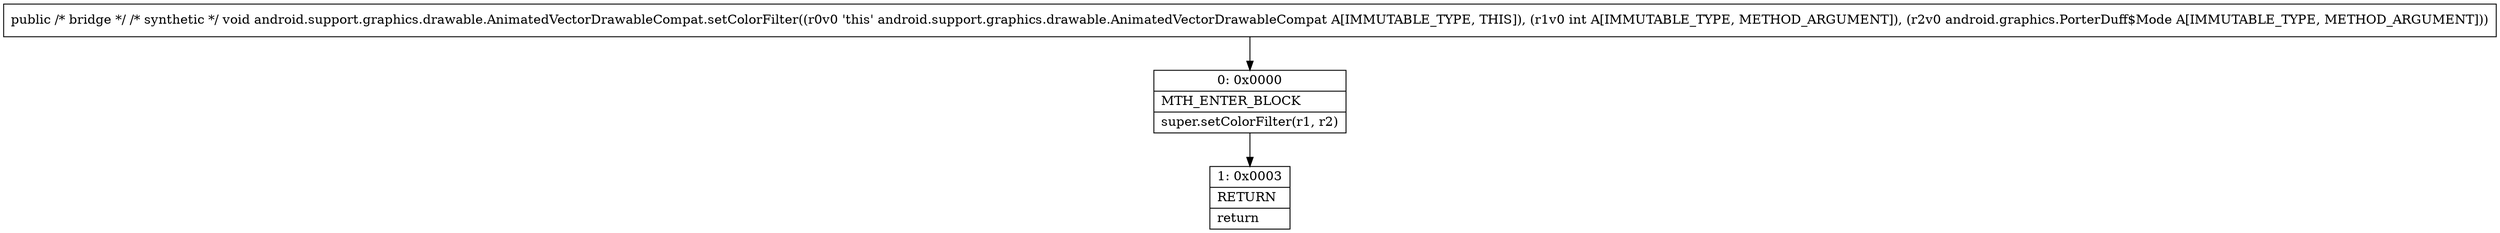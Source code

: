 digraph "CFG forandroid.support.graphics.drawable.AnimatedVectorDrawableCompat.setColorFilter(ILandroid\/graphics\/PorterDuff$Mode;)V" {
Node_0 [shape=record,label="{0\:\ 0x0000|MTH_ENTER_BLOCK\l|super.setColorFilter(r1, r2)\l}"];
Node_1 [shape=record,label="{1\:\ 0x0003|RETURN\l|return\l}"];
MethodNode[shape=record,label="{public \/* bridge *\/ \/* synthetic *\/ void android.support.graphics.drawable.AnimatedVectorDrawableCompat.setColorFilter((r0v0 'this' android.support.graphics.drawable.AnimatedVectorDrawableCompat A[IMMUTABLE_TYPE, THIS]), (r1v0 int A[IMMUTABLE_TYPE, METHOD_ARGUMENT]), (r2v0 android.graphics.PorterDuff$Mode A[IMMUTABLE_TYPE, METHOD_ARGUMENT])) }"];
MethodNode -> Node_0;
Node_0 -> Node_1;
}

